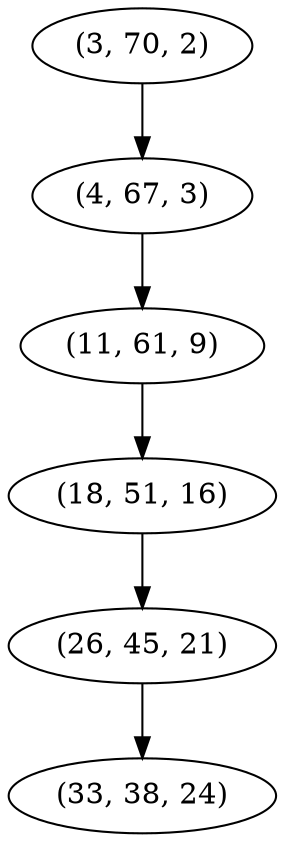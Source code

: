 digraph tree {
    "(3, 70, 2)";
    "(4, 67, 3)";
    "(11, 61, 9)";
    "(18, 51, 16)";
    "(26, 45, 21)";
    "(33, 38, 24)";
    "(3, 70, 2)" -> "(4, 67, 3)";
    "(4, 67, 3)" -> "(11, 61, 9)";
    "(11, 61, 9)" -> "(18, 51, 16)";
    "(18, 51, 16)" -> "(26, 45, 21)";
    "(26, 45, 21)" -> "(33, 38, 24)";
}
